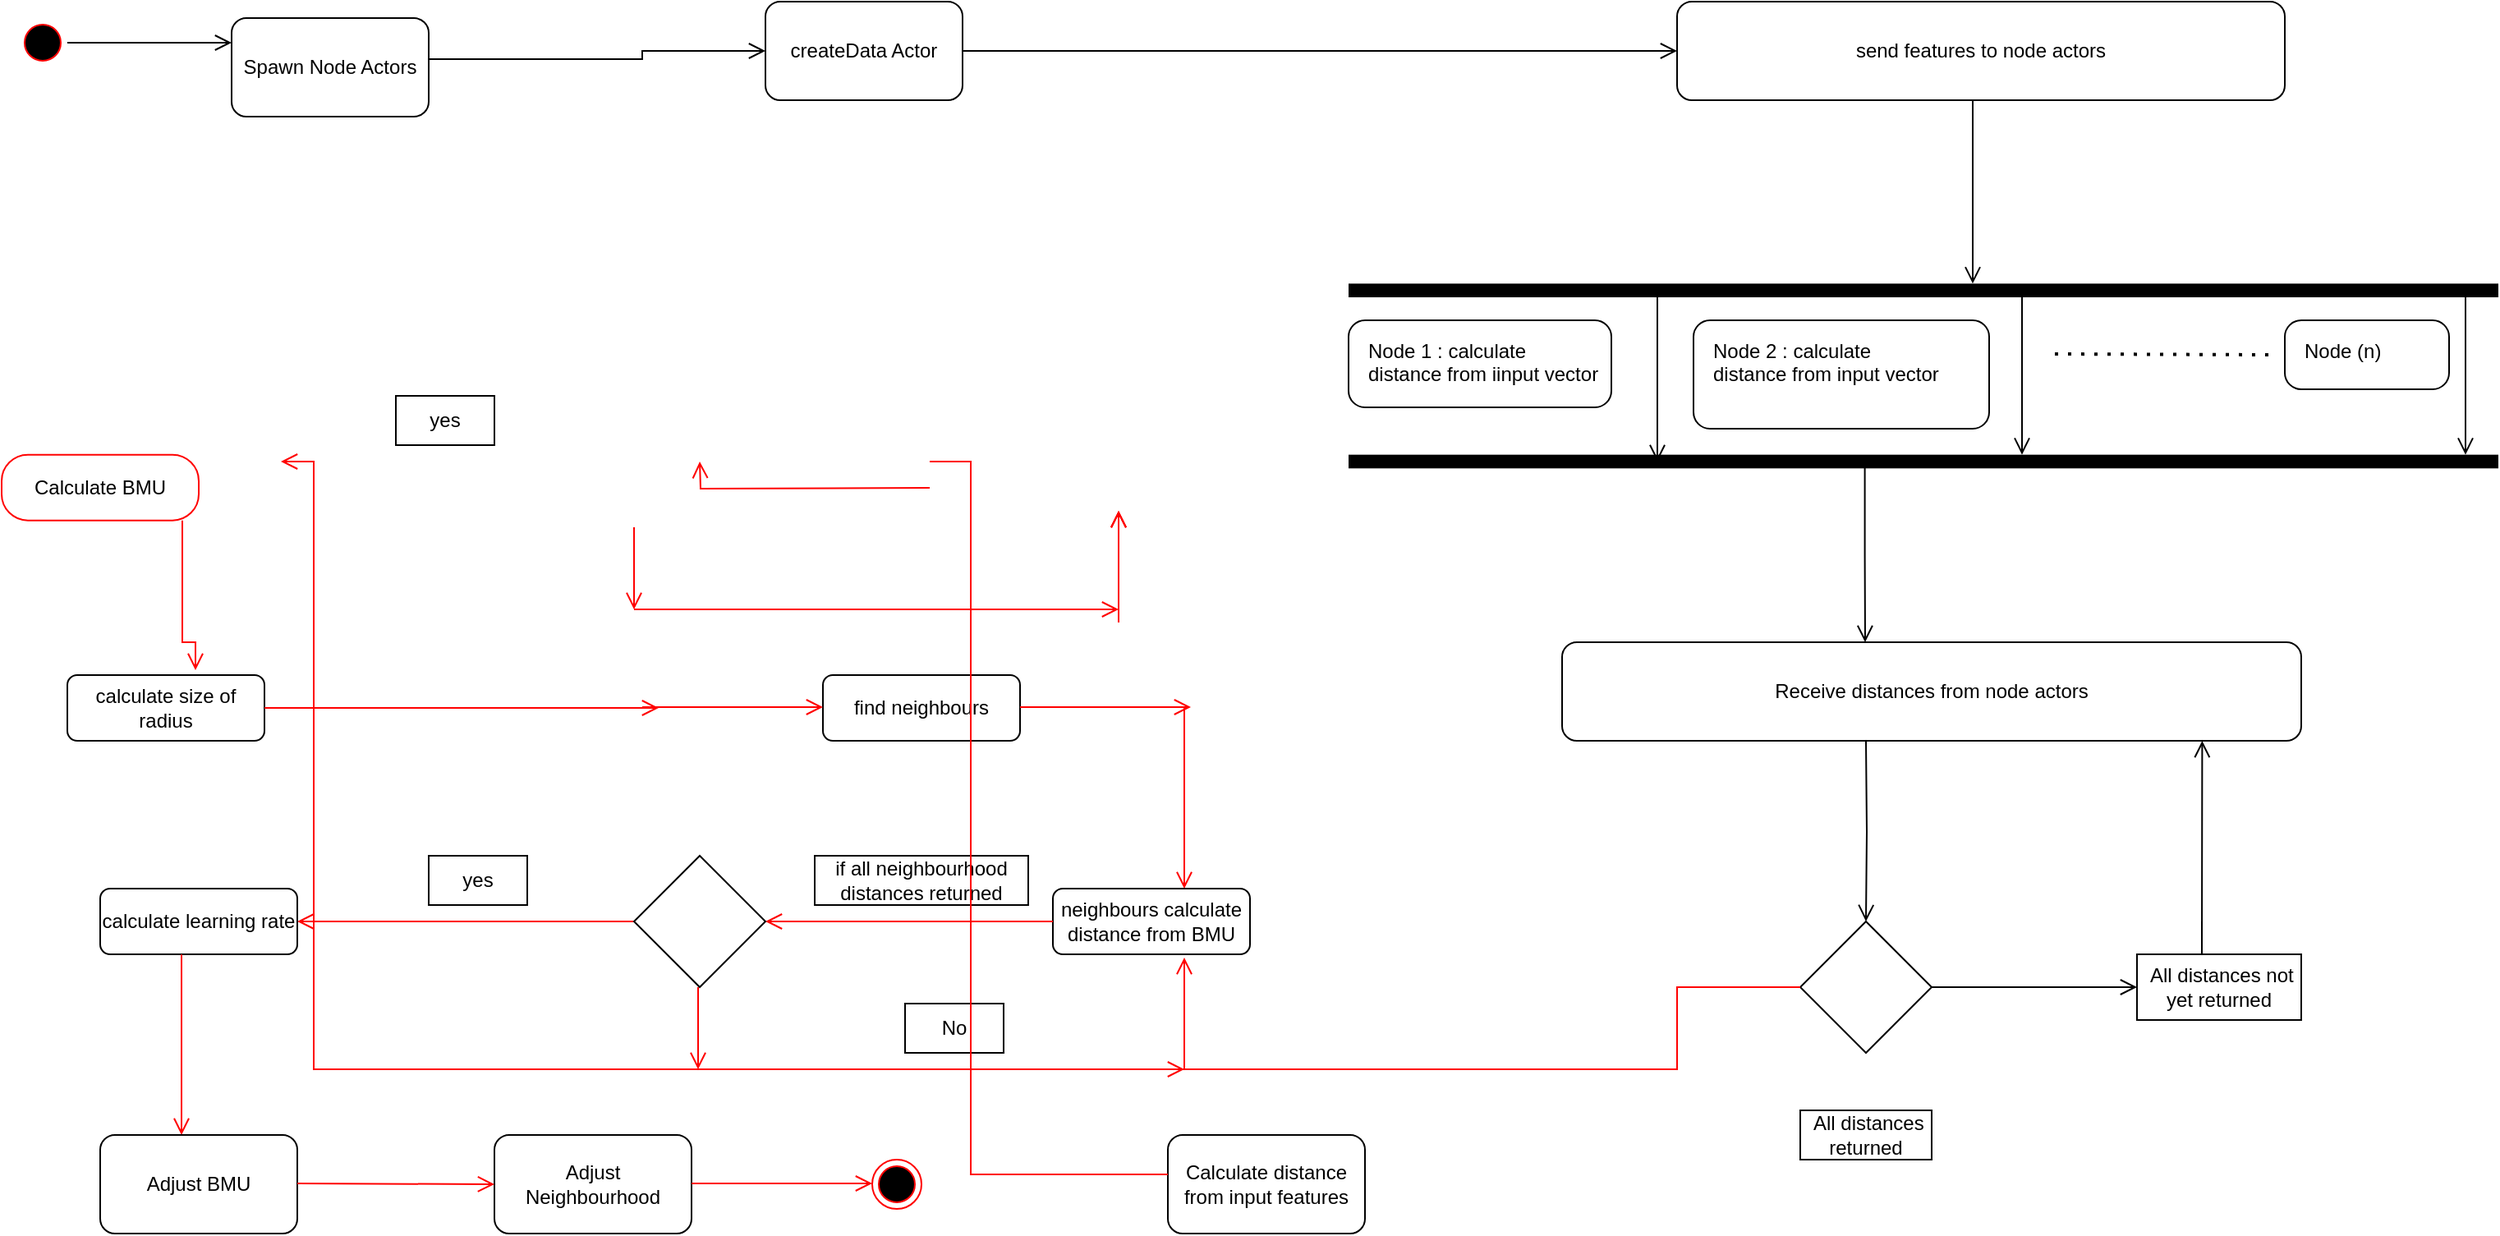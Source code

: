 <mxfile version="15.7.4" type="github">
  <diagram id="ylAyNTXU45JpMREwfZHR" name="Page-1">
    <mxGraphModel dx="1663" dy="833" grid="1" gridSize="10" guides="1" tooltips="1" connect="1" arrows="1" fold="1" page="1" pageScale="1" pageWidth="850" pageHeight="1100" math="0" shadow="0">
      <root>
        <mxCell id="0" />
        <mxCell id="1" parent="0" />
        <mxCell id="u21SFyGaTdQSeciqFoYo-1" value="Spawn Node Actors" style="rounded=1;whiteSpace=wrap;html=1;" parent="1" vertex="1">
          <mxGeometry x="140" y="50" width="120" height="60" as="geometry" />
        </mxCell>
        <mxCell id="u21SFyGaTdQSeciqFoYo-2" value="" style="ellipse;html=1;shape=startState;fillColor=#000000;strokeColor=#ff0000;" parent="1" vertex="1">
          <mxGeometry x="10" y="50" width="30" height="30" as="geometry" />
        </mxCell>
        <mxCell id="u21SFyGaTdQSeciqFoYo-3" value="" style="edgeStyle=orthogonalEdgeStyle;html=1;verticalAlign=bottom;endArrow=open;endSize=8;strokeColor=#000000;rounded=0;entryX=0;entryY=0.25;entryDx=0;entryDy=0;" parent="1" source="u21SFyGaTdQSeciqFoYo-2" target="u21SFyGaTdQSeciqFoYo-1" edge="1">
          <mxGeometry relative="1" as="geometry">
            <mxPoint x="45" y="170" as="targetPoint" />
          </mxGeometry>
        </mxCell>
        <mxCell id="u21SFyGaTdQSeciqFoYo-4" value="createData Actor" style="rounded=1;whiteSpace=wrap;html=1;" parent="1" vertex="1">
          <mxGeometry x="465" y="40" width="120" height="60" as="geometry" />
        </mxCell>
        <mxCell id="u21SFyGaTdQSeciqFoYo-5" value="" style="edgeStyle=orthogonalEdgeStyle;html=1;verticalAlign=bottom;endArrow=open;endSize=8;strokeColor=#000000;rounded=0;entryX=0;entryY=0.5;entryDx=0;entryDy=0;exitX=1;exitY=0.417;exitDx=0;exitDy=0;exitPerimeter=0;" parent="1" source="u21SFyGaTdQSeciqFoYo-1" target="u21SFyGaTdQSeciqFoYo-4" edge="1">
          <mxGeometry relative="1" as="geometry">
            <mxPoint x="360" y="145" as="targetPoint" />
            <mxPoint x="256" y="145" as="sourcePoint" />
            <Array as="points">
              <mxPoint x="390" y="75" />
            </Array>
          </mxGeometry>
        </mxCell>
        <mxCell id="u21SFyGaTdQSeciqFoYo-6" value="" style="edgeStyle=orthogonalEdgeStyle;html=1;verticalAlign=bottom;endArrow=open;endSize=8;strokeColor=#000000;rounded=0;entryX=0;entryY=0.5;entryDx=0;entryDy=0;exitX=1;exitY=0.5;exitDx=0;exitDy=0;" parent="1" source="u21SFyGaTdQSeciqFoYo-4" target="u21SFyGaTdQSeciqFoYo-8" edge="1">
          <mxGeometry relative="1" as="geometry">
            <mxPoint x="584" y="150" as="targetPoint" />
            <mxPoint x="480" y="150" as="sourcePoint" />
            <Array as="points">
              <mxPoint x="840" y="70" />
            </Array>
          </mxGeometry>
        </mxCell>
        <mxCell id="u21SFyGaTdQSeciqFoYo-8" value="send features to node actors" style="rounded=1;whiteSpace=wrap;html=1;" parent="1" vertex="1">
          <mxGeometry x="1020" y="40" width="370" height="60" as="geometry" />
        </mxCell>
        <mxCell id="u21SFyGaTdQSeciqFoYo-10" value="" style="edgeStyle=orthogonalEdgeStyle;html=1;verticalAlign=bottom;endArrow=open;endSize=8;strokeColor=#000000;rounded=0;" parent="1" source="_sdeYMEwhturCp9GIaWW-1" edge="1">
          <mxGeometry relative="1" as="geometry">
            <mxPoint x="1008" y="320" as="targetPoint" />
            <mxPoint x="1065" y="216" as="sourcePoint" />
            <Array as="points">
              <mxPoint x="1008" y="270" />
              <mxPoint x="1008" y="270" />
            </Array>
          </mxGeometry>
        </mxCell>
        <mxCell id="u21SFyGaTdQSeciqFoYo-11" value="Calculate distance from input features" style="rounded=1;whiteSpace=wrap;html=1;" parent="1" vertex="1">
          <mxGeometry x="710" y="730" width="120" height="60" as="geometry" />
        </mxCell>
        <mxCell id="u21SFyGaTdQSeciqFoYo-13" value="" style="edgeStyle=orthogonalEdgeStyle;html=1;verticalAlign=bottom;endArrow=open;endSize=8;strokeColor=#ff0000;rounded=0;exitX=0;exitY=0.4;exitDx=0;exitDy=0;exitPerimeter=0;startArrow=none;" parent="1" edge="1">
          <mxGeometry relative="1" as="geometry">
            <mxPoint x="425" y="320" as="targetPoint" />
            <mxPoint x="565" y="336" as="sourcePoint" />
            <Array as="points" />
          </mxGeometry>
        </mxCell>
        <mxCell id="u21SFyGaTdQSeciqFoYo-14" value="" style="rhombus;whiteSpace=wrap;html=1;" parent="1" vertex="1">
          <mxGeometry x="1095" y="600" width="80" height="80" as="geometry" />
        </mxCell>
        <mxCell id="u21SFyGaTdQSeciqFoYo-15" value="" style="edgeStyle=orthogonalEdgeStyle;html=1;verticalAlign=bottom;endArrow=open;endSize=8;strokeColor=#ff0000;rounded=0;exitX=0;exitY=0.5;exitDx=0;exitDy=0;" parent="1" source="u21SFyGaTdQSeciqFoYo-14" edge="1">
          <mxGeometry relative="1" as="geometry">
            <mxPoint x="170" y="320" as="targetPoint" />
            <mxPoint x="355" y="290" as="sourcePoint" />
            <Array as="points">
              <mxPoint x="1020" y="640" />
              <mxPoint x="1020" y="690" />
              <mxPoint x="190" y="690" />
              <mxPoint x="190" y="320" />
            </Array>
          </mxGeometry>
        </mxCell>
        <mxCell id="u21SFyGaTdQSeciqFoYo-17" value="&amp;nbsp;All distances returned" style="whiteSpace=wrap;html=1;" parent="1" vertex="1">
          <mxGeometry x="1095" y="715" width="80" height="30" as="geometry" />
        </mxCell>
        <mxCell id="u21SFyGaTdQSeciqFoYo-19" value="calculate size of radius" style="rounded=1;whiteSpace=wrap;html=1;" parent="1" vertex="1">
          <mxGeometry x="40" y="450" width="120" height="40" as="geometry" />
        </mxCell>
        <mxCell id="u21SFyGaTdQSeciqFoYo-20" value="" style="edgeStyle=orthogonalEdgeStyle;html=1;verticalAlign=bottom;endArrow=open;endSize=8;strokeColor=#ff0000;rounded=0;exitX=1;exitY=0.417;exitDx=0;exitDy=0;exitPerimeter=0;" parent="1" edge="1">
          <mxGeometry relative="1" as="geometry">
            <mxPoint x="400" y="470" as="targetPoint" />
            <mxPoint x="160" y="470.02" as="sourcePoint" />
          </mxGeometry>
        </mxCell>
        <mxCell id="u21SFyGaTdQSeciqFoYo-21" value="find neighbours" style="rounded=1;whiteSpace=wrap;html=1;" parent="1" vertex="1">
          <mxGeometry x="500" y="450" width="120" height="40" as="geometry" />
        </mxCell>
        <mxCell id="u21SFyGaTdQSeciqFoYo-22" value="yes" style="whiteSpace=wrap;html=1;" parent="1" vertex="1">
          <mxGeometry x="240" y="280" width="60" height="30" as="geometry" />
        </mxCell>
        <mxCell id="u21SFyGaTdQSeciqFoYo-23" value="" style="edgeStyle=orthogonalEdgeStyle;html=1;verticalAlign=bottom;endArrow=open;endSize=8;strokeColor=#ff0000;rounded=0;entryX=0;entryY=0.25;entryDx=0;entryDy=0;exitX=1;exitY=0.417;exitDx=0;exitDy=0;exitPerimeter=0;" parent="1" edge="1">
          <mxGeometry relative="1" as="geometry">
            <mxPoint x="500" y="469.5" as="targetPoint" />
            <mxPoint x="390" y="469.52" as="sourcePoint" />
          </mxGeometry>
        </mxCell>
        <mxCell id="u21SFyGaTdQSeciqFoYo-25" value="" style="edgeStyle=orthogonalEdgeStyle;html=1;verticalAlign=bottom;endArrow=open;endSize=8;strokeColor=#ff0000;rounded=0;entryX=0;entryY=0.25;entryDx=0;entryDy=0;" parent="1" edge="1">
          <mxGeometry relative="1" as="geometry">
            <mxPoint x="724" y="469.5" as="targetPoint" />
            <mxPoint x="620" y="469.5" as="sourcePoint" />
            <Array as="points">
              <mxPoint x="690" y="469.5" />
              <mxPoint x="690" y="469.5" />
            </Array>
          </mxGeometry>
        </mxCell>
        <mxCell id="u21SFyGaTdQSeciqFoYo-26" value="" style="edgeStyle=orthogonalEdgeStyle;html=1;verticalAlign=bottom;endArrow=open;endSize=8;strokeColor=#ff0000;rounded=0;entryX=0.5;entryY=0;entryDx=0;entryDy=0;exitX=0.5;exitY=1;exitDx=0;exitDy=0;" parent="1" edge="1">
          <mxGeometry relative="1" as="geometry">
            <mxPoint x="720" y="580" as="targetPoint" />
            <mxPoint x="720" y="470" as="sourcePoint" />
            <Array as="points">
              <mxPoint x="720" y="490" />
              <mxPoint x="720" y="490" />
            </Array>
          </mxGeometry>
        </mxCell>
        <mxCell id="u21SFyGaTdQSeciqFoYo-27" value="neighbours calculate distance from BMU" style="rounded=1;whiteSpace=wrap;html=1;" parent="1" vertex="1">
          <mxGeometry x="640" y="580" width="120" height="40" as="geometry" />
        </mxCell>
        <mxCell id="u21SFyGaTdQSeciqFoYo-29" value="" style="edgeStyle=orthogonalEdgeStyle;html=1;verticalAlign=bottom;endArrow=open;endSize=8;strokeColor=#ff0000;rounded=0;entryX=1;entryY=0.5;entryDx=0;entryDy=0;exitX=0;exitY=0.5;exitDx=0;exitDy=0;" parent="1" source="u21SFyGaTdQSeciqFoYo-27" target="u21SFyGaTdQSeciqFoYo-32" edge="1">
          <mxGeometry relative="1" as="geometry">
            <mxPoint x="490" y="600" as="targetPoint" />
            <mxPoint x="630" y="600" as="sourcePoint" />
            <Array as="points" />
          </mxGeometry>
        </mxCell>
        <mxCell id="u21SFyGaTdQSeciqFoYo-31" value="" style="edgeStyle=orthogonalEdgeStyle;html=1;verticalAlign=bottom;endArrow=open;endSize=8;strokeColor=#ff0000;rounded=0;exitX=0;exitY=0.5;exitDx=0;exitDy=0;" parent="1" source="u21SFyGaTdQSeciqFoYo-32" edge="1">
          <mxGeometry relative="1" as="geometry">
            <mxPoint x="180" y="600" as="targetPoint" />
            <mxPoint x="355" y="600" as="sourcePoint" />
            <Array as="points" />
          </mxGeometry>
        </mxCell>
        <mxCell id="u21SFyGaTdQSeciqFoYo-32" value="" style="rhombus;whiteSpace=wrap;html=1;" parent="1" vertex="1">
          <mxGeometry x="385" y="560" width="80" height="80" as="geometry" />
        </mxCell>
        <mxCell id="u21SFyGaTdQSeciqFoYo-33" value="if all neighbourhood distances returned" style="whiteSpace=wrap;html=1;" parent="1" vertex="1">
          <mxGeometry x="495" y="560" width="130" height="30" as="geometry" />
        </mxCell>
        <mxCell id="u21SFyGaTdQSeciqFoYo-34" value="yes" style="whiteSpace=wrap;html=1;" parent="1" vertex="1">
          <mxGeometry x="260" y="560" width="60" height="30" as="geometry" />
        </mxCell>
        <mxCell id="u21SFyGaTdQSeciqFoYo-36" value="calculate learning rate" style="rounded=1;whiteSpace=wrap;html=1;" parent="1" vertex="1">
          <mxGeometry x="60" y="580" width="120" height="40" as="geometry" />
        </mxCell>
        <mxCell id="u21SFyGaTdQSeciqFoYo-37" value="" style="edgeStyle=orthogonalEdgeStyle;html=1;verticalAlign=bottom;endArrow=open;endSize=8;strokeColor=#ff0000;rounded=0;entryX=0.5;entryY=0;entryDx=0;entryDy=0;exitX=0.5;exitY=1;exitDx=0;exitDy=0;" parent="1" edge="1">
          <mxGeometry relative="1" as="geometry">
            <mxPoint x="109.5" y="730" as="targetPoint" />
            <mxPoint x="109.5" y="620" as="sourcePoint" />
            <Array as="points">
              <mxPoint x="109.5" y="670" />
              <mxPoint x="109.5" y="670" />
            </Array>
          </mxGeometry>
        </mxCell>
        <mxCell id="u21SFyGaTdQSeciqFoYo-38" value="Adjust BMU" style="rounded=1;whiteSpace=wrap;html=1;" parent="1" vertex="1">
          <mxGeometry x="60" y="730" width="120" height="60" as="geometry" />
        </mxCell>
        <mxCell id="u21SFyGaTdQSeciqFoYo-39" value="Adjust Neighbourhood" style="rounded=1;whiteSpace=wrap;html=1;" parent="1" vertex="1">
          <mxGeometry x="300" y="730" width="120" height="60" as="geometry" />
        </mxCell>
        <mxCell id="u21SFyGaTdQSeciqFoYo-40" value="" style="edgeStyle=orthogonalEdgeStyle;html=1;verticalAlign=bottom;endArrow=open;endSize=8;strokeColor=#ff0000;rounded=0;entryX=0;entryY=0.5;entryDx=0;entryDy=0;exitX=1;exitY=0.417;exitDx=0;exitDy=0;exitPerimeter=0;" parent="1" target="u21SFyGaTdQSeciqFoYo-39" edge="1">
          <mxGeometry relative="1" as="geometry">
            <mxPoint x="290" y="759.5" as="targetPoint" />
            <mxPoint x="180" y="759.52" as="sourcePoint" />
            <Array as="points" />
          </mxGeometry>
        </mxCell>
        <mxCell id="u21SFyGaTdQSeciqFoYo-41" value="" style="ellipse;html=1;shape=endState;fillColor=#000000;strokeColor=#ff0000;" parent="1" vertex="1">
          <mxGeometry x="530" y="745" width="30" height="30" as="geometry" />
        </mxCell>
        <mxCell id="u21SFyGaTdQSeciqFoYo-47" value="" style="edgeStyle=orthogonalEdgeStyle;html=1;verticalAlign=bottom;endArrow=open;endSize=8;strokeColor=#ff0000;rounded=0;entryX=0;entryY=0.25;entryDx=0;entryDy=0;exitX=1;exitY=0.417;exitDx=0;exitDy=0;exitPerimeter=0;" parent="1" edge="1">
          <mxGeometry relative="1" as="geometry">
            <mxPoint x="530" y="759.5" as="targetPoint" />
            <mxPoint x="420" y="759.52" as="sourcePoint" />
            <Array as="points">
              <mxPoint x="480" y="759.5" />
              <mxPoint x="480" y="759.5" />
            </Array>
          </mxGeometry>
        </mxCell>
        <mxCell id="u21SFyGaTdQSeciqFoYo-49" value="" style="edgeStyle=orthogonalEdgeStyle;html=1;verticalAlign=bottom;endArrow=open;endSize=8;strokeColor=#ff0000;rounded=0;exitX=0.5;exitY=1;exitDx=0;exitDy=0;" parent="1" edge="1">
          <mxGeometry relative="1" as="geometry">
            <mxPoint x="424" y="690" as="targetPoint" />
            <mxPoint x="424" y="640" as="sourcePoint" />
            <Array as="points">
              <mxPoint x="424" y="670" />
              <mxPoint x="424" y="670" />
            </Array>
          </mxGeometry>
        </mxCell>
        <mxCell id="u21SFyGaTdQSeciqFoYo-50" value="" style="edgeStyle=orthogonalEdgeStyle;html=1;verticalAlign=bottom;endArrow=open;endSize=8;strokeColor=#ff0000;rounded=0;exitX=1;exitY=0.417;exitDx=0;exitDy=0;exitPerimeter=0;" parent="1" edge="1">
          <mxGeometry relative="1" as="geometry">
            <mxPoint x="720" y="690" as="targetPoint" />
            <mxPoint x="425" y="690.02" as="sourcePoint" />
          </mxGeometry>
        </mxCell>
        <mxCell id="u21SFyGaTdQSeciqFoYo-51" value="No" style="whiteSpace=wrap;html=1;" parent="1" vertex="1">
          <mxGeometry x="550" y="650" width="60" height="30" as="geometry" />
        </mxCell>
        <mxCell id="u21SFyGaTdQSeciqFoYo-52" value="" style="edgeStyle=orthogonalEdgeStyle;html=1;verticalAlign=bottom;endArrow=open;endSize=8;strokeColor=#ff0000;rounded=0;exitX=0.5;exitY=1;exitDx=0;exitDy=0;" parent="1" edge="1">
          <mxGeometry relative="1" as="geometry">
            <mxPoint x="720" y="622" as="targetPoint" />
            <mxPoint x="720" y="690" as="sourcePoint" />
            <Array as="points">
              <mxPoint x="720" y="622" />
            </Array>
          </mxGeometry>
        </mxCell>
        <mxCell id="u21SFyGaTdQSeciqFoYo-53" value="" style="edgeStyle=orthogonalEdgeStyle;html=1;verticalAlign=bottom;endArrow=open;endSize=8;strokeColor=#ff0000;rounded=0;exitX=0.5;exitY=1;exitDx=0;exitDy=0;" parent="1" edge="1">
          <mxGeometry relative="1" as="geometry">
            <mxPoint x="385" y="410" as="targetPoint" />
            <mxPoint x="385" y="360" as="sourcePoint" />
            <Array as="points">
              <mxPoint x="385" y="390" />
              <mxPoint x="385" y="390" />
            </Array>
          </mxGeometry>
        </mxCell>
        <mxCell id="u21SFyGaTdQSeciqFoYo-54" value="" style="edgeStyle=orthogonalEdgeStyle;html=1;verticalAlign=bottom;endArrow=open;endSize=8;strokeColor=#ff0000;rounded=0;exitX=1;exitY=0.417;exitDx=0;exitDy=0;exitPerimeter=0;" parent="1" edge="1">
          <mxGeometry relative="1" as="geometry">
            <mxPoint x="680" y="410" as="targetPoint" />
            <mxPoint x="385" y="410.02" as="sourcePoint" />
          </mxGeometry>
        </mxCell>
        <mxCell id="u21SFyGaTdQSeciqFoYo-55" value="" style="edgeStyle=orthogonalEdgeStyle;html=1;verticalAlign=bottom;endArrow=open;endSize=8;strokeColor=#ff0000;rounded=0;exitX=0.5;exitY=1;exitDx=0;exitDy=0;" parent="1" edge="1">
          <mxGeometry relative="1" as="geometry">
            <mxPoint x="680" y="350" as="targetPoint" />
            <mxPoint x="680" y="418" as="sourcePoint" />
            <Array as="points">
              <mxPoint x="680" y="350" />
            </Array>
          </mxGeometry>
        </mxCell>
        <mxCell id="u21SFyGaTdQSeciqFoYo-56" value="" style="edgeStyle=orthogonalEdgeStyle;html=1;verticalAlign=bottom;endArrow=open;endSize=8;strokeColor=#ff0000;rounded=0;" parent="1" edge="1">
          <mxGeometry relative="1" as="geometry">
            <mxPoint x="680" y="350" as="targetPoint" />
            <mxPoint x="680" y="410" as="sourcePoint" />
            <Array as="points">
              <mxPoint x="680" y="350" />
            </Array>
          </mxGeometry>
        </mxCell>
        <mxCell id="u21SFyGaTdQSeciqFoYo-57" value="" style="edgeStyle=orthogonalEdgeStyle;html=1;verticalAlign=bottom;endArrow=open;endSize=8;strokeColor=#ff0000;rounded=0;" parent="1" edge="1">
          <mxGeometry relative="1" as="geometry">
            <mxPoint x="680" y="350" as="targetPoint" />
            <mxPoint x="680" y="410" as="sourcePoint" />
            <Array as="points">
              <mxPoint x="680" y="350" />
            </Array>
          </mxGeometry>
        </mxCell>
        <mxCell id="u21SFyGaTdQSeciqFoYo-58" value="" style="edgeStyle=orthogonalEdgeStyle;html=1;verticalAlign=bottom;endArrow=open;endSize=8;strokeColor=#000000;rounded=0;entryX=0.866;entryY=1;entryDx=0;entryDy=0;entryPerimeter=0;" parent="1" edge="1" target="ZkyLK1sEt4H9wOnHN_3Q-6">
          <mxGeometry relative="1" as="geometry">
            <mxPoint x="1339.5" y="550" as="targetPoint" />
            <mxPoint x="1339.5" y="600" as="sourcePoint" />
            <Array as="points">
              <mxPoint x="1340" y="620" />
              <mxPoint x="1340" y="620" />
            </Array>
          </mxGeometry>
        </mxCell>
        <mxCell id="lqYgOWtFKZnumh8a8ZyC-6" value="Calculate BMU" style="rounded=1;whiteSpace=wrap;html=1;arcSize=40;fontColor=#000000;fillColor=#FFFFFF;strokeColor=#ff0000;" parent="1" vertex="1">
          <mxGeometry y="315.83" width="120" height="40" as="geometry" />
        </mxCell>
        <mxCell id="lqYgOWtFKZnumh8a8ZyC-7" value="" style="edgeStyle=orthogonalEdgeStyle;html=1;verticalAlign=bottom;endArrow=open;endSize=8;strokeColor=#ff0000;rounded=0;" parent="1" source="lqYgOWtFKZnumh8a8ZyC-6" edge="1">
          <mxGeometry relative="1" as="geometry">
            <mxPoint x="118" y="447" as="targetPoint" />
            <Array as="points">
              <mxPoint x="110" y="430" />
              <mxPoint x="118" y="430" />
            </Array>
          </mxGeometry>
        </mxCell>
        <mxCell id="lqYgOWtFKZnumh8a8ZyC-11" value="" style="edgeStyle=orthogonalEdgeStyle;html=1;verticalAlign=bottom;endArrow=none;endSize=8;strokeColor=#ff0000;rounded=0;exitX=0;exitY=0.4;exitDx=0;exitDy=0;exitPerimeter=0;" parent="1" source="u21SFyGaTdQSeciqFoYo-11" edge="1">
          <mxGeometry relative="1" as="geometry">
            <mxPoint x="565" y="320" as="targetPoint" />
            <mxPoint x="590" y="314" as="sourcePoint" />
            <Array as="points">
              <mxPoint x="590" y="320" />
            </Array>
          </mxGeometry>
        </mxCell>
        <mxCell id="_sdeYMEwhturCp9GIaWW-1" value="" style="html=1;points=[];perimeter=orthogonalPerimeter;fillColor=#000000;strokeColor=none;direction=north;" parent="1" vertex="1">
          <mxGeometry x="820" y="211.67" width="700" height="8.33" as="geometry" />
        </mxCell>
        <mxCell id="_sdeYMEwhturCp9GIaWW-4" value="" style="edgeStyle=orthogonalEdgeStyle;html=1;verticalAlign=bottom;endArrow=open;endSize=8;strokeColor=#000000;rounded=0;" parent="1" edge="1">
          <mxGeometry relative="1" as="geometry">
            <mxPoint x="1500" y="315.83" as="targetPoint" />
            <mxPoint x="1500" y="265.83" as="sourcePoint" />
            <Array as="points">
              <mxPoint x="1500" y="215.83" />
              <mxPoint x="1500" y="215.83" />
            </Array>
          </mxGeometry>
        </mxCell>
        <mxCell id="_sdeYMEwhturCp9GIaWW-9" value="" style="endArrow=none;dashed=1;html=1;dashPattern=1 3;strokeWidth=2;rounded=0;exitX=1;exitY=0.25;exitDx=0;exitDy=0;" parent="1" edge="1">
          <mxGeometry width="50" height="50" relative="1" as="geometry">
            <mxPoint x="1250" y="254.5" as="sourcePoint" />
            <mxPoint x="1380" y="255" as="targetPoint" />
          </mxGeometry>
        </mxCell>
        <mxCell id="_sdeYMEwhturCp9GIaWW-10" value="Node (n)" style="rounded=1;absoluteArcSize=1;arcSize=20;html=1;verticalAlign=top;align=left;spacingTop=5;spacingLeft=10;" parent="1" vertex="1">
          <mxGeometry x="1390" y="234" width="100" height="42" as="geometry" />
        </mxCell>
        <mxCell id="4C2LGKkIfeAoa_OK1MDI-2" value="" style="edgeStyle=orthogonalEdgeStyle;html=1;verticalAlign=bottom;endArrow=open;endSize=8;strokeColor=#000000;rounded=0;" parent="1" edge="1">
          <mxGeometry relative="1" as="geometry">
            <mxPoint x="1230" y="315.83" as="targetPoint" />
            <mxPoint x="1230" y="251.83" as="sourcePoint" />
            <Array as="points">
              <mxPoint x="1230" y="215.83" />
              <mxPoint x="1230" y="337.83" />
            </Array>
          </mxGeometry>
        </mxCell>
        <mxCell id="ZkyLK1sEt4H9wOnHN_3Q-2" value="" style="html=1;points=[];perimeter=orthogonalPerimeter;fillColor=#000000;strokeColor=none;direction=north;" vertex="1" parent="1">
          <mxGeometry x="820" y="315.83" width="700" height="8.33" as="geometry" />
        </mxCell>
        <mxCell id="ZkyLK1sEt4H9wOnHN_3Q-3" value="Node 2 : calculate&lt;br&gt;distance from input vector" style="rounded=1;absoluteArcSize=1;arcSize=20;html=1;verticalAlign=top;align=left;spacingTop=5;spacingLeft=10;" vertex="1" parent="1">
          <mxGeometry x="1030" y="234" width="180" height="66" as="geometry" />
        </mxCell>
        <mxCell id="ZkyLK1sEt4H9wOnHN_3Q-4" value="Node 1 : calculate &lt;br&gt;distance from iinput vector" style="rounded=1;absoluteArcSize=1;arcSize=20;html=1;verticalAlign=top;align=left;spacingTop=5;spacingLeft=10;" vertex="1" parent="1">
          <mxGeometry x="820" y="234" width="160" height="53" as="geometry" />
        </mxCell>
        <mxCell id="ZkyLK1sEt4H9wOnHN_3Q-5" value="" style="edgeStyle=orthogonalEdgeStyle;html=1;verticalAlign=bottom;endArrow=open;endSize=8;strokeColor=#000000;rounded=0;exitX=0.5;exitY=1;exitDx=0;exitDy=0;" edge="1" parent="1" source="u21SFyGaTdQSeciqFoYo-8">
          <mxGeometry relative="1" as="geometry">
            <mxPoint x="1200" y="211.67" as="targetPoint" />
            <mxPoint x="1200" y="147.67" as="sourcePoint" />
            <Array as="points">
              <mxPoint x="1200" y="100" />
            </Array>
          </mxGeometry>
        </mxCell>
        <mxCell id="ZkyLK1sEt4H9wOnHN_3Q-6" value="Receive distances from node actors" style="rounded=1;whiteSpace=wrap;html=1;" vertex="1" parent="1">
          <mxGeometry x="950" y="430" width="450" height="60" as="geometry" />
        </mxCell>
        <mxCell id="ZkyLK1sEt4H9wOnHN_3Q-7" value="" style="edgeStyle=orthogonalEdgeStyle;html=1;verticalAlign=bottom;endArrow=open;endSize=8;strokeColor=#000000;rounded=0;entryX=0.41;entryY=0;entryDx=0;entryDy=0;exitX=0.836;exitY=0.449;exitDx=0;exitDy=0;exitPerimeter=0;entryPerimeter=0;" edge="1" parent="1" source="ZkyLK1sEt4H9wOnHN_3Q-2" target="ZkyLK1sEt4H9wOnHN_3Q-6">
          <mxGeometry relative="1" as="geometry">
            <mxPoint x="1134.5" y="415.83" as="targetPoint" />
            <mxPoint x="1134.5" y="351.83" as="sourcePoint" />
            <Array as="points" />
          </mxGeometry>
        </mxCell>
        <mxCell id="ZkyLK1sEt4H9wOnHN_3Q-8" value="" style="edgeStyle=orthogonalEdgeStyle;html=1;verticalAlign=bottom;endArrow=open;endSize=8;strokeColor=#000000;rounded=0;entryX=0.5;entryY=0;entryDx=0;entryDy=0;" edge="1" parent="1" target="u21SFyGaTdQSeciqFoYo-14">
          <mxGeometry relative="1" as="geometry">
            <mxPoint x="1134.5" y="590" as="targetPoint" />
            <mxPoint x="1135" y="490" as="sourcePoint" />
            <Array as="points" />
          </mxGeometry>
        </mxCell>
        <mxCell id="ZkyLK1sEt4H9wOnHN_3Q-9" style="edgeStyle=orthogonalEdgeStyle;rounded=0;orthogonalLoop=1;jettySize=auto;html=1;exitX=0.5;exitY=1;exitDx=0;exitDy=0;strokeColor=#000000;" edge="1" parent="1" source="lqYgOWtFKZnumh8a8ZyC-6" target="lqYgOWtFKZnumh8a8ZyC-6">
          <mxGeometry relative="1" as="geometry" />
        </mxCell>
        <mxCell id="ZkyLK1sEt4H9wOnHN_3Q-12" value="&amp;nbsp;All distances not yet returned" style="whiteSpace=wrap;html=1;" vertex="1" parent="1">
          <mxGeometry x="1300" y="620" width="100" height="40" as="geometry" />
        </mxCell>
        <mxCell id="ZkyLK1sEt4H9wOnHN_3Q-13" value="" style="edgeStyle=orthogonalEdgeStyle;html=1;verticalAlign=bottom;endArrow=open;endSize=8;strokeColor=#000000;rounded=0;entryX=0;entryY=0.5;entryDx=0;entryDy=0;exitX=1;exitY=0.5;exitDx=0;exitDy=0;" edge="1" parent="1" source="u21SFyGaTdQSeciqFoYo-14" target="ZkyLK1sEt4H9wOnHN_3Q-12">
          <mxGeometry relative="1" as="geometry">
            <mxPoint x="1279" y="629.5" as="targetPoint" />
            <mxPoint x="1175" y="629.5" as="sourcePoint" />
            <Array as="points" />
          </mxGeometry>
        </mxCell>
      </root>
    </mxGraphModel>
  </diagram>
</mxfile>
